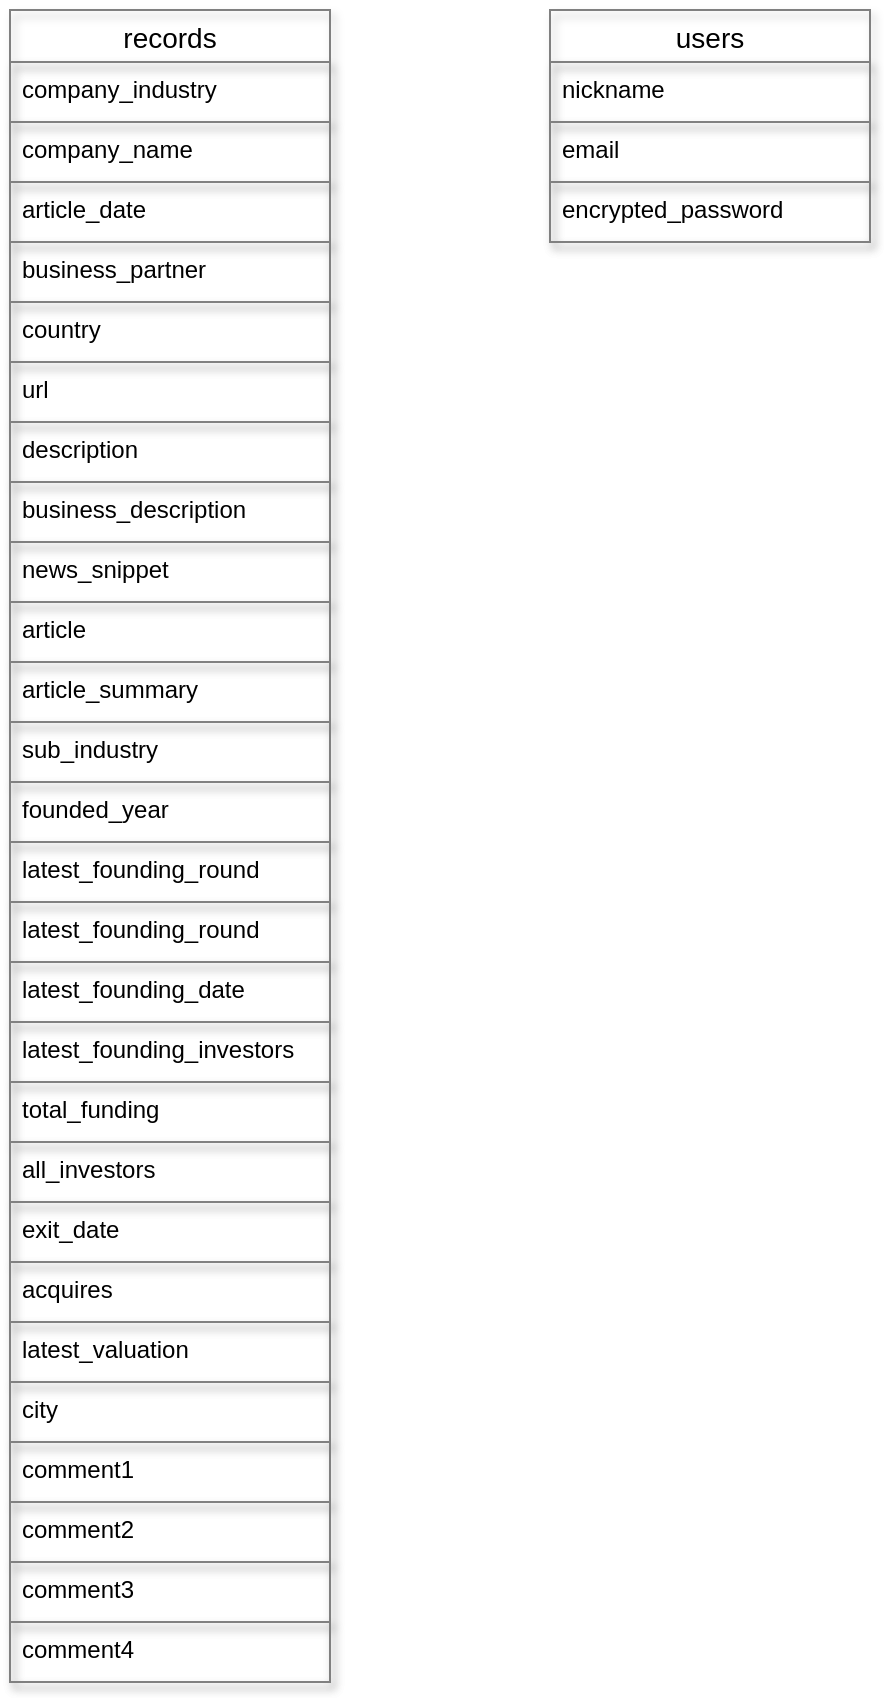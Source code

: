<mxfile>
    <diagram id="tNTxtw3jDqzt-oAT_cml" name="Page-1">
        <mxGraphModel dx="768" dy="519" grid="1" gridSize="10" guides="1" tooltips="1" connect="1" arrows="1" fold="1" page="1" pageScale="1" pageWidth="850" pageHeight="1100" math="0" shadow="0">
            <root>
                <mxCell id="0"/>
                <mxCell id="1" parent="0"/>
                <mxCell id="2" value="records" style="swimlane;fontStyle=0;childLayout=stackLayout;horizontal=1;startSize=26;horizontalStack=0;resizeParent=1;resizeParentMax=0;resizeLast=0;collapsible=1;marginBottom=0;align=center;fontSize=14;fillColor=none;strokeColor=#808080;shadow=1;" parent="1" vertex="1">
                    <mxGeometry x="100" y="30" width="160" height="836" as="geometry">
                        <mxRectangle x="100" y="30" width="90" height="30" as="alternateBounds"/>
                    </mxGeometry>
                </mxCell>
                <mxCell id="3" value="company_industry" style="text;strokeColor=#808080;fillColor=none;spacingLeft=4;spacingRight=4;overflow=hidden;rotatable=0;points=[[0,0.5],[1,0.5]];portConstraint=eastwest;fontSize=12;shadow=1;" parent="2" vertex="1">
                    <mxGeometry y="26" width="160" height="30" as="geometry"/>
                </mxCell>
                <mxCell id="4" value="company_name" style="text;strokeColor=#808080;fillColor=none;spacingLeft=4;spacingRight=4;overflow=hidden;rotatable=0;points=[[0,0.5],[1,0.5]];portConstraint=eastwest;fontSize=12;shadow=1;" parent="2" vertex="1">
                    <mxGeometry y="56" width="160" height="30" as="geometry"/>
                </mxCell>
                <mxCell id="5" value="article_date" style="text;strokeColor=#808080;fillColor=none;spacingLeft=4;spacingRight=4;overflow=hidden;rotatable=0;points=[[0,0.5],[1,0.5]];portConstraint=eastwest;fontSize=12;shadow=1;" parent="2" vertex="1">
                    <mxGeometry y="86" width="160" height="30" as="geometry"/>
                </mxCell>
                <mxCell id="6" value="business_partner" style="text;strokeColor=#808080;fillColor=none;spacingLeft=4;spacingRight=4;overflow=hidden;rotatable=0;points=[[0,0.5],[1,0.5]];portConstraint=eastwest;fontSize=12;shadow=1;" parent="2" vertex="1">
                    <mxGeometry y="116" width="160" height="30" as="geometry"/>
                </mxCell>
                <mxCell id="7" value="country" style="text;strokeColor=#808080;fillColor=none;spacingLeft=4;spacingRight=4;overflow=hidden;rotatable=0;points=[[0,0.5],[1,0.5]];portConstraint=eastwest;fontSize=12;shadow=1;" parent="2" vertex="1">
                    <mxGeometry y="146" width="160" height="30" as="geometry"/>
                </mxCell>
                <mxCell id="8" value="url" style="text;strokeColor=#808080;fillColor=none;spacingLeft=4;spacingRight=4;overflow=hidden;rotatable=0;points=[[0,0.5],[1,0.5]];portConstraint=eastwest;fontSize=12;shadow=1;" parent="2" vertex="1">
                    <mxGeometry y="176" width="160" height="30" as="geometry"/>
                </mxCell>
                <mxCell id="9" value="description" style="text;strokeColor=#808080;fillColor=none;spacingLeft=4;spacingRight=4;overflow=hidden;rotatable=0;points=[[0,0.5],[1,0.5]];portConstraint=eastwest;fontSize=12;shadow=1;" parent="2" vertex="1">
                    <mxGeometry y="206" width="160" height="30" as="geometry"/>
                </mxCell>
                <mxCell id="10" value="business_description" style="text;strokeColor=#808080;fillColor=none;spacingLeft=4;spacingRight=4;overflow=hidden;rotatable=0;points=[[0,0.5],[1,0.5]];portConstraint=eastwest;fontSize=12;shadow=1;" parent="2" vertex="1">
                    <mxGeometry y="236" width="160" height="30" as="geometry"/>
                </mxCell>
                <mxCell id="41" value="news_snippet" style="text;strokeColor=#808080;fillColor=none;spacingLeft=4;spacingRight=4;overflow=hidden;rotatable=0;points=[[0,0.5],[1,0.5]];portConstraint=eastwest;fontSize=12;shadow=1;" parent="2" vertex="1">
                    <mxGeometry y="266" width="160" height="30" as="geometry"/>
                </mxCell>
                <mxCell id="42" value="article" style="text;strokeColor=#808080;fillColor=none;spacingLeft=4;spacingRight=4;overflow=hidden;rotatable=0;points=[[0,0.5],[1,0.5]];portConstraint=eastwest;fontSize=12;shadow=1;" vertex="1" parent="2">
                    <mxGeometry y="296" width="160" height="30" as="geometry"/>
                </mxCell>
                <mxCell id="11" value="article_summary" style="text;strokeColor=#808080;fillColor=none;spacingLeft=4;spacingRight=4;overflow=hidden;rotatable=0;points=[[0,0.5],[1,0.5]];portConstraint=eastwest;fontSize=12;shadow=1;" parent="2" vertex="1">
                    <mxGeometry y="326" width="160" height="30" as="geometry"/>
                </mxCell>
                <mxCell id="12" value="sub_industry" style="text;strokeColor=#808080;fillColor=none;spacingLeft=4;spacingRight=4;overflow=hidden;rotatable=0;points=[[0,0.5],[1,0.5]];portConstraint=eastwest;fontSize=12;shadow=1;" parent="2" vertex="1">
                    <mxGeometry y="356" width="160" height="30" as="geometry"/>
                </mxCell>
                <mxCell id="13" value="founded_year" style="text;strokeColor=#808080;fillColor=none;spacingLeft=4;spacingRight=4;overflow=hidden;rotatable=0;points=[[0,0.5],[1,0.5]];portConstraint=eastwest;fontSize=12;shadow=1;" parent="2" vertex="1">
                    <mxGeometry y="386" width="160" height="30" as="geometry"/>
                </mxCell>
                <mxCell id="14" value="latest_founding_round" style="text;strokeColor=#808080;fillColor=none;spacingLeft=4;spacingRight=4;overflow=hidden;rotatable=0;points=[[0,0.5],[1,0.5]];portConstraint=eastwest;fontSize=12;shadow=1;" parent="2" vertex="1">
                    <mxGeometry y="416" width="160" height="30" as="geometry"/>
                </mxCell>
                <mxCell id="15" value="latest_founding_round&#10;" style="text;strokeColor=#808080;fillColor=none;spacingLeft=4;spacingRight=4;overflow=hidden;rotatable=0;points=[[0,0.5],[1,0.5]];portConstraint=eastwest;fontSize=12;shadow=1;" parent="2" vertex="1">
                    <mxGeometry y="446" width="160" height="30" as="geometry"/>
                </mxCell>
                <mxCell id="16" value="latest_founding_date" style="text;strokeColor=#808080;fillColor=none;spacingLeft=4;spacingRight=4;overflow=hidden;rotatable=0;points=[[0,0.5],[1,0.5]];portConstraint=eastwest;fontSize=12;shadow=1;" parent="2" vertex="1">
                    <mxGeometry y="476" width="160" height="30" as="geometry"/>
                </mxCell>
                <mxCell id="17" value="latest_founding_investors" style="text;strokeColor=#808080;fillColor=none;spacingLeft=4;spacingRight=4;overflow=hidden;rotatable=0;points=[[0,0.5],[1,0.5]];portConstraint=eastwest;fontSize=12;shadow=1;" parent="2" vertex="1">
                    <mxGeometry y="506" width="160" height="30" as="geometry"/>
                </mxCell>
                <mxCell id="19" value="total_funding" style="text;strokeColor=#808080;fillColor=none;spacingLeft=4;spacingRight=4;overflow=hidden;rotatable=0;points=[[0,0.5],[1,0.5]];portConstraint=eastwest;fontSize=12;shadow=1;" parent="2" vertex="1">
                    <mxGeometry y="536" width="160" height="30" as="geometry"/>
                </mxCell>
                <mxCell id="20" value="all_investors" style="text;strokeColor=#808080;fillColor=none;spacingLeft=4;spacingRight=4;overflow=hidden;rotatable=0;points=[[0,0.5],[1,0.5]];portConstraint=eastwest;fontSize=12;shadow=1;" parent="2" vertex="1">
                    <mxGeometry y="566" width="160" height="30" as="geometry"/>
                </mxCell>
                <mxCell id="21" value="exit_date" style="text;strokeColor=#808080;fillColor=none;spacingLeft=4;spacingRight=4;overflow=hidden;rotatable=0;points=[[0,0.5],[1,0.5]];portConstraint=eastwest;fontSize=12;shadow=1;" parent="2" vertex="1">
                    <mxGeometry y="596" width="160" height="30" as="geometry"/>
                </mxCell>
                <mxCell id="22" value="acquires" style="text;strokeColor=#808080;fillColor=none;spacingLeft=4;spacingRight=4;overflow=hidden;rotatable=0;points=[[0,0.5],[1,0.5]];portConstraint=eastwest;fontSize=12;shadow=1;" parent="2" vertex="1">
                    <mxGeometry y="626" width="160" height="30" as="geometry"/>
                </mxCell>
                <mxCell id="23" value="latest_valuation" style="text;strokeColor=#808080;fillColor=none;spacingLeft=4;spacingRight=4;overflow=hidden;rotatable=0;points=[[0,0.5],[1,0.5]];portConstraint=eastwest;fontSize=12;shadow=1;" parent="2" vertex="1">
                    <mxGeometry y="656" width="160" height="30" as="geometry"/>
                </mxCell>
                <mxCell id="25" value="city" style="text;strokeColor=#808080;fillColor=none;spacingLeft=4;spacingRight=4;overflow=hidden;rotatable=0;points=[[0,0.5],[1,0.5]];portConstraint=eastwest;fontSize=12;shadow=1;" parent="2" vertex="1">
                    <mxGeometry y="686" width="160" height="30" as="geometry"/>
                </mxCell>
                <mxCell id="37" value="comment1" style="text;strokeColor=#808080;fillColor=none;spacingLeft=4;spacingRight=4;overflow=hidden;rotatable=0;points=[[0,0.5],[1,0.5]];portConstraint=eastwest;fontSize=12;shadow=1;" parent="2" vertex="1">
                    <mxGeometry y="716" width="160" height="30" as="geometry"/>
                </mxCell>
                <mxCell id="38" value="comment2" style="text;strokeColor=#808080;fillColor=none;spacingLeft=4;spacingRight=4;overflow=hidden;rotatable=0;points=[[0,0.5],[1,0.5]];portConstraint=eastwest;fontSize=12;shadow=1;" parent="2" vertex="1">
                    <mxGeometry y="746" width="160" height="30" as="geometry"/>
                </mxCell>
                <mxCell id="39" value="comment3" style="text;strokeColor=#808080;fillColor=none;spacingLeft=4;spacingRight=4;overflow=hidden;rotatable=0;points=[[0,0.5],[1,0.5]];portConstraint=eastwest;fontSize=12;shadow=1;" parent="2" vertex="1">
                    <mxGeometry y="776" width="160" height="30" as="geometry"/>
                </mxCell>
                <mxCell id="40" value="comment4" style="text;strokeColor=#808080;fillColor=none;spacingLeft=4;spacingRight=4;overflow=hidden;rotatable=0;points=[[0,0.5],[1,0.5]];portConstraint=eastwest;fontSize=12;shadow=1;" parent="2" vertex="1">
                    <mxGeometry y="806" width="160" height="30" as="geometry"/>
                </mxCell>
                <mxCell id="26" value="users" style="swimlane;fontStyle=0;childLayout=stackLayout;horizontal=1;startSize=26;horizontalStack=0;resizeParent=1;resizeParentMax=0;resizeLast=0;collapsible=1;marginBottom=0;align=center;fontSize=14;fillColor=none;strokeColor=#808080;shadow=1;" parent="1" vertex="1">
                    <mxGeometry x="370" y="30" width="160" height="116" as="geometry"/>
                </mxCell>
                <mxCell id="27" value="nickname" style="text;strokeColor=#808080;fillColor=none;spacingLeft=4;spacingRight=4;overflow=hidden;rotatable=0;points=[[0,0.5],[1,0.5]];portConstraint=eastwest;fontSize=12;shadow=1;" parent="26" vertex="1">
                    <mxGeometry y="26" width="160" height="30" as="geometry"/>
                </mxCell>
                <mxCell id="28" value="email" style="text;strokeColor=#808080;fillColor=none;spacingLeft=4;spacingRight=4;overflow=hidden;rotatable=0;points=[[0,0.5],[1,0.5]];portConstraint=eastwest;fontSize=12;shadow=1;" parent="26" vertex="1">
                    <mxGeometry y="56" width="160" height="30" as="geometry"/>
                </mxCell>
                <mxCell id="29" value="encrypted_password" style="text;strokeColor=#808080;fillColor=none;spacingLeft=4;spacingRight=4;overflow=hidden;rotatable=0;points=[[0,0.5],[1,0.5]];portConstraint=eastwest;fontSize=12;shadow=1;" parent="26" vertex="1">
                    <mxGeometry y="86" width="160" height="30" as="geometry"/>
                </mxCell>
            </root>
        </mxGraphModel>
    </diagram>
</mxfile>